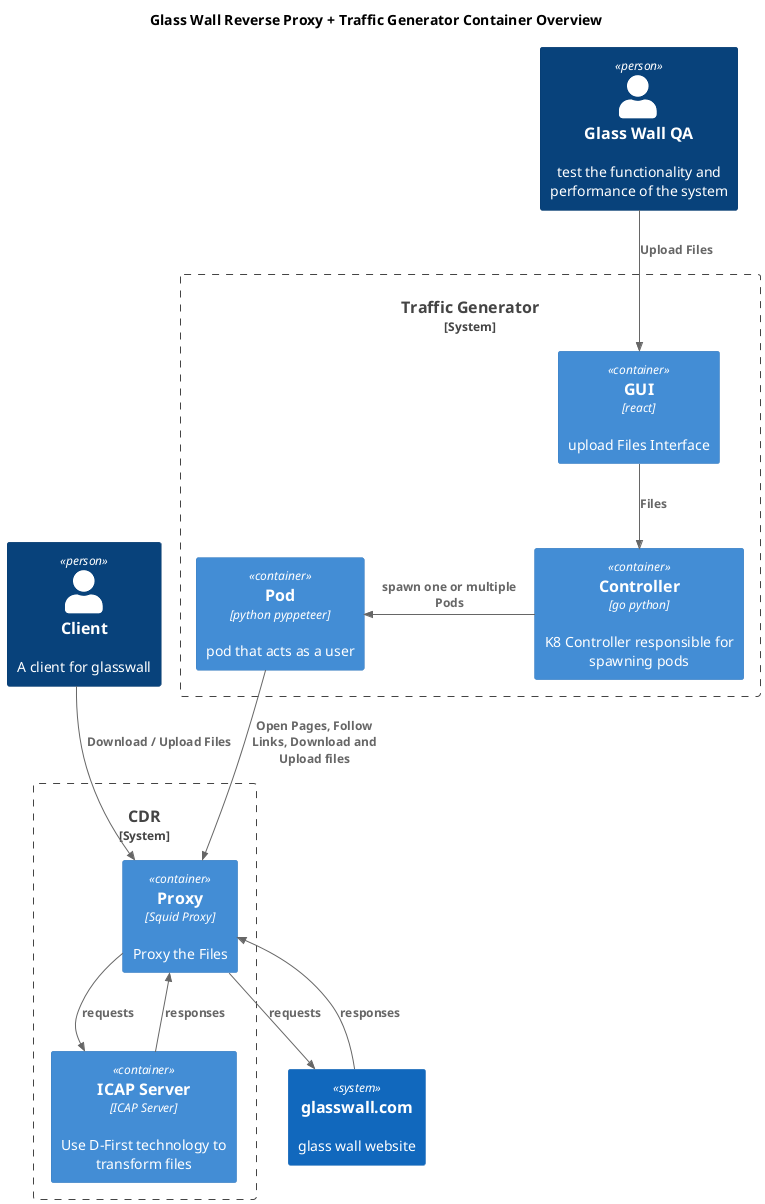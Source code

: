 @startuml
!include <c4/C4_Container.puml>  

title Glass Wall Reverse Proxy + Traffic Generator Container Overview

Person(client, Client, "A client for glasswall")
Person(tester, "Glass Wall QA", "test the functionality and performance of the system")

System_Boundary(c0, "Traffic Generator") {
    Container(gui, "GUI", "react", "upload Files Interface")
    Container(controller, Controller, "go python", "K8 Controller responsible for spawning pods")
    Container(user_pod, Pod, "python pyppeteer", "pod that acts as a user")
}

System_Boundary(c1, "CDR") {
    Container(proxy, Proxy, "Squid Proxy", "Proxy the Files")
    Container(icap_server, ICAP Server, "ICAP Server", "Use D-First technology to transform files")
}

System(website, "glasswall.com", "glass wall website") 

Rel_Down(tester, gui, "Upload Files")
Rel_Down(gui, controller, "Files")

Rel_Left(controller, user_pod, "spawn one or multiple Pods")

Rel_Down(user_pod, proxy, "Open Pages, Follow Links, Download and Upload files")
Rel(client, proxy, "Download / Upload Files")
Rel_Down(proxy, icap_server, "requests")
Rel_Back(proxy, icap_server, "responses")
Rel_Right(proxy, website, "requests")
Rel_Back(proxy, website, "responses")

@enduml
